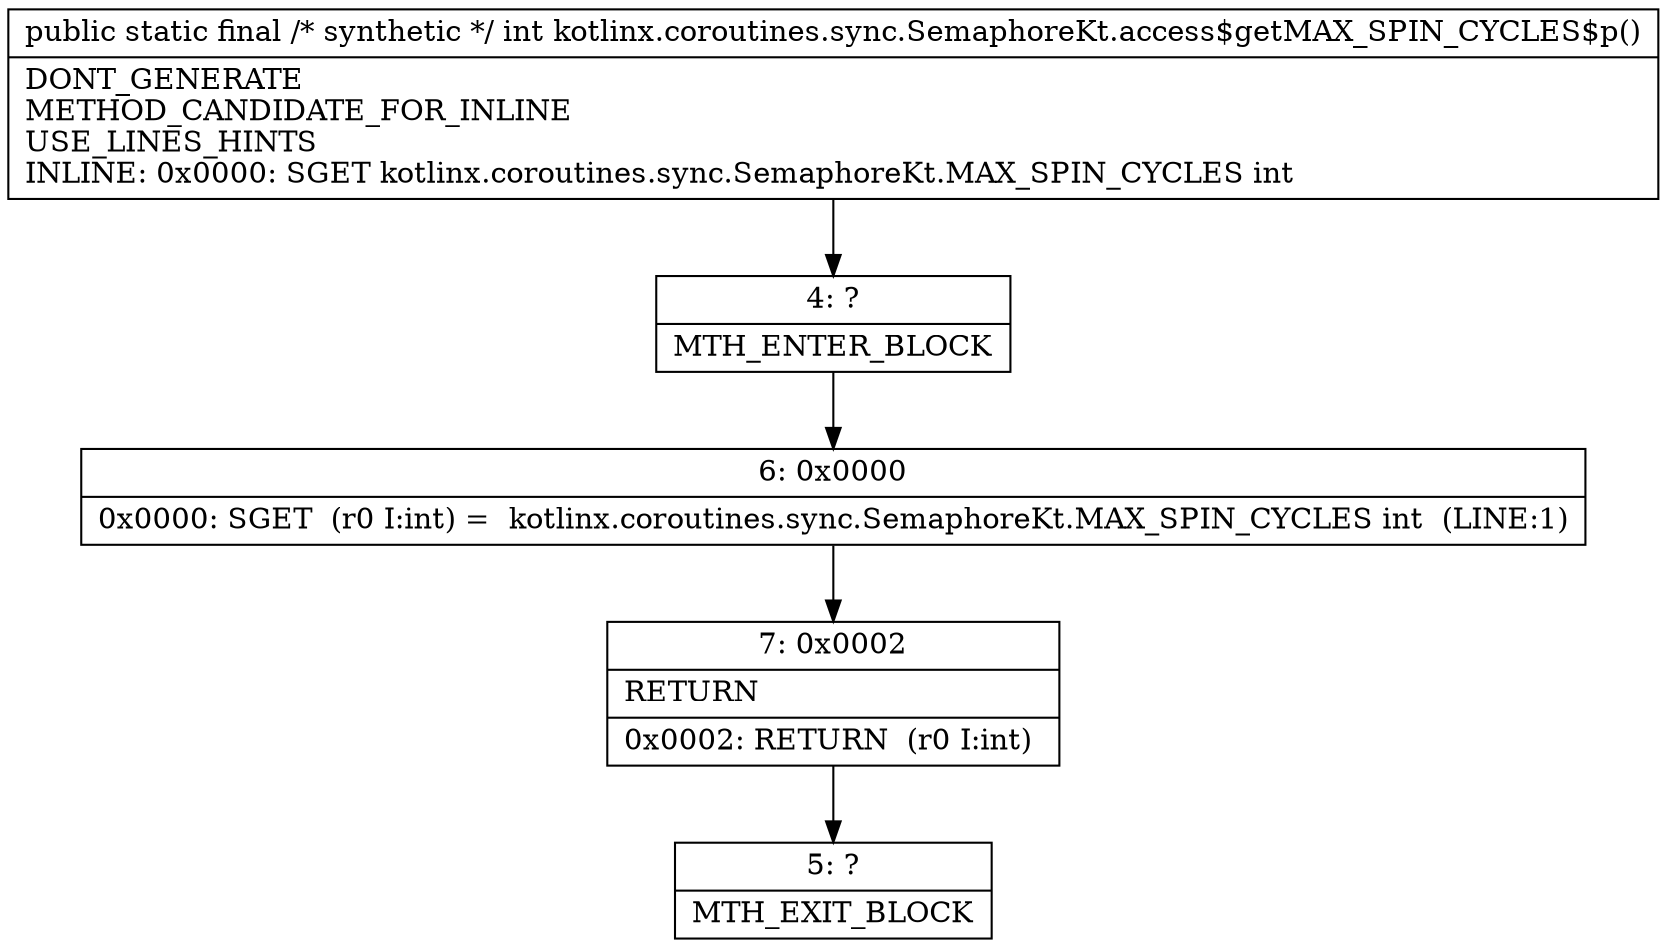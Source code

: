 digraph "CFG forkotlinx.coroutines.sync.SemaphoreKt.access$getMAX_SPIN_CYCLES$p()I" {
Node_4 [shape=record,label="{4\:\ ?|MTH_ENTER_BLOCK\l}"];
Node_6 [shape=record,label="{6\:\ 0x0000|0x0000: SGET  (r0 I:int) =  kotlinx.coroutines.sync.SemaphoreKt.MAX_SPIN_CYCLES int  (LINE:1)\l}"];
Node_7 [shape=record,label="{7\:\ 0x0002|RETURN\l|0x0002: RETURN  (r0 I:int) \l}"];
Node_5 [shape=record,label="{5\:\ ?|MTH_EXIT_BLOCK\l}"];
MethodNode[shape=record,label="{public static final \/* synthetic *\/ int kotlinx.coroutines.sync.SemaphoreKt.access$getMAX_SPIN_CYCLES$p()  | DONT_GENERATE\lMETHOD_CANDIDATE_FOR_INLINE\lUSE_LINES_HINTS\lINLINE: 0x0000: SGET   kotlinx.coroutines.sync.SemaphoreKt.MAX_SPIN_CYCLES int\l}"];
MethodNode -> Node_4;Node_4 -> Node_6;
Node_6 -> Node_7;
Node_7 -> Node_5;
}

